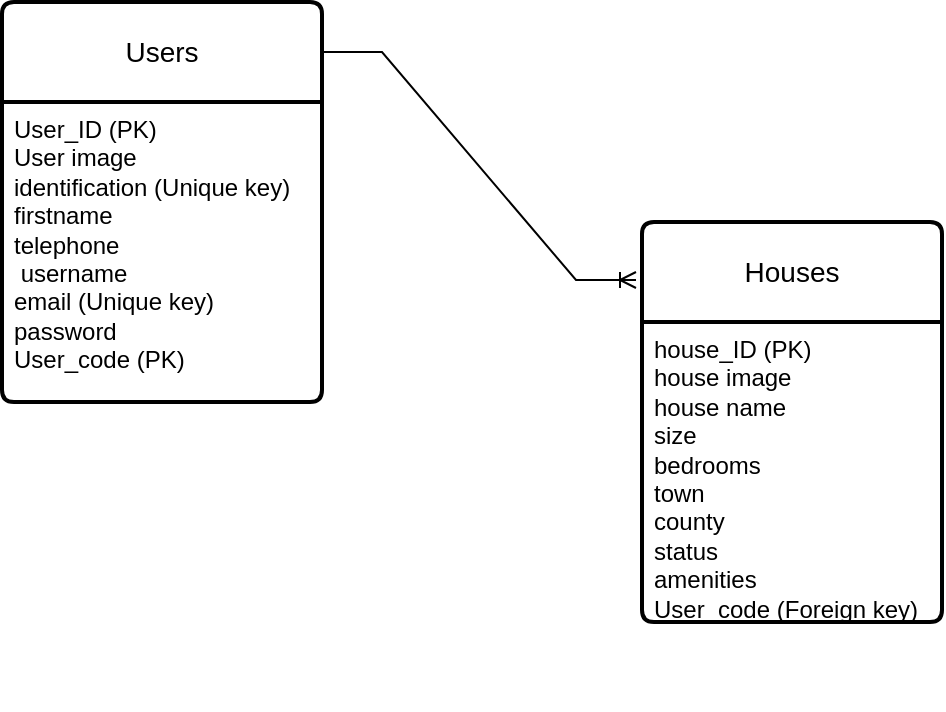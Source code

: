 <mxfile version="22.0.6" type="github">
  <diagram id="R2lEEEUBdFMjLlhIrx00" name="Page-1">
    <mxGraphModel dx="954" dy="647" grid="1" gridSize="10" guides="1" tooltips="1" connect="1" arrows="1" fold="1" page="1" pageScale="1" pageWidth="850" pageHeight="1100" math="0" shadow="0" extFonts="Permanent Marker^https://fonts.googleapis.com/css?family=Permanent+Marker">
      <root>
        <mxCell id="0" />
        <mxCell id="1" parent="0" />
        <mxCell id="PkmYTVWjFRIUk0D2hP3R-5" value="Users" style="swimlane;childLayout=stackLayout;horizontal=1;startSize=50;horizontalStack=0;rounded=1;fontSize=14;fontStyle=0;strokeWidth=2;resizeParent=0;resizeLast=1;shadow=0;dashed=0;align=center;arcSize=4;whiteSpace=wrap;html=1;" parent="1" vertex="1">
          <mxGeometry x="120" y="200" width="160" height="200" as="geometry" />
        </mxCell>
        <mxCell id="PkmYTVWjFRIUk0D2hP3R-6" value="User_ID (PK)&lt;br&gt;User image&lt;br&gt;identification (Unique key)&lt;br&gt;firstname&lt;br&gt;telephone&lt;br&gt;&amp;nbsp;username&lt;br&gt;email (Unique key)&lt;br&gt;password&lt;br&gt;User_code (PK)&lt;br&gt;" style="align=left;strokeColor=none;fillColor=none;spacingLeft=4;fontSize=12;verticalAlign=top;resizable=0;rotatable=0;part=1;html=1;" parent="PkmYTVWjFRIUk0D2hP3R-5" vertex="1">
          <mxGeometry y="50" width="160" height="150" as="geometry" />
        </mxCell>
        <mxCell id="PkmYTVWjFRIUk0D2hP3R-14" value="Houses" style="swimlane;childLayout=stackLayout;horizontal=1;startSize=50;horizontalStack=0;rounded=1;fontSize=14;fontStyle=0;strokeWidth=2;resizeParent=0;resizeLast=1;shadow=0;dashed=0;align=center;arcSize=4;whiteSpace=wrap;html=1;" parent="1" vertex="1">
          <mxGeometry x="440" y="310" width="150" height="200" as="geometry" />
        </mxCell>
        <mxCell id="PkmYTVWjFRIUk0D2hP3R-15" value="house_ID (PK)&lt;br&gt;house image&lt;br&gt;house name&lt;br&gt;size&lt;br&gt;bedrooms&lt;br&gt;town&lt;br&gt;county&lt;br&gt;status&lt;br&gt;amenities&lt;br&gt;User_code (Foreign key)&lt;br&gt;&lt;br&gt;&lt;br&gt;&lt;br&gt;" style="align=left;strokeColor=none;fillColor=none;spacingLeft=4;fontSize=12;verticalAlign=top;resizable=0;rotatable=0;part=1;html=1;" parent="PkmYTVWjFRIUk0D2hP3R-14" vertex="1">
          <mxGeometry y="50" width="150" height="150" as="geometry" />
        </mxCell>
        <mxCell id="LjbM7ltP2arIgjlti8oD-1" value="" style="edgeStyle=entityRelationEdgeStyle;fontSize=12;html=1;endArrow=ERoneToMany;rounded=0;entryX=-0.02;entryY=0.145;entryDx=0;entryDy=0;entryPerimeter=0;exitX=1;exitY=0.125;exitDx=0;exitDy=0;exitPerimeter=0;" edge="1" parent="1" source="PkmYTVWjFRIUk0D2hP3R-5" target="PkmYTVWjFRIUk0D2hP3R-14">
          <mxGeometry width="100" height="100" relative="1" as="geometry">
            <mxPoint x="370" y="390" as="sourcePoint" />
            <mxPoint x="470" y="290" as="targetPoint" />
          </mxGeometry>
        </mxCell>
      </root>
    </mxGraphModel>
  </diagram>
</mxfile>
